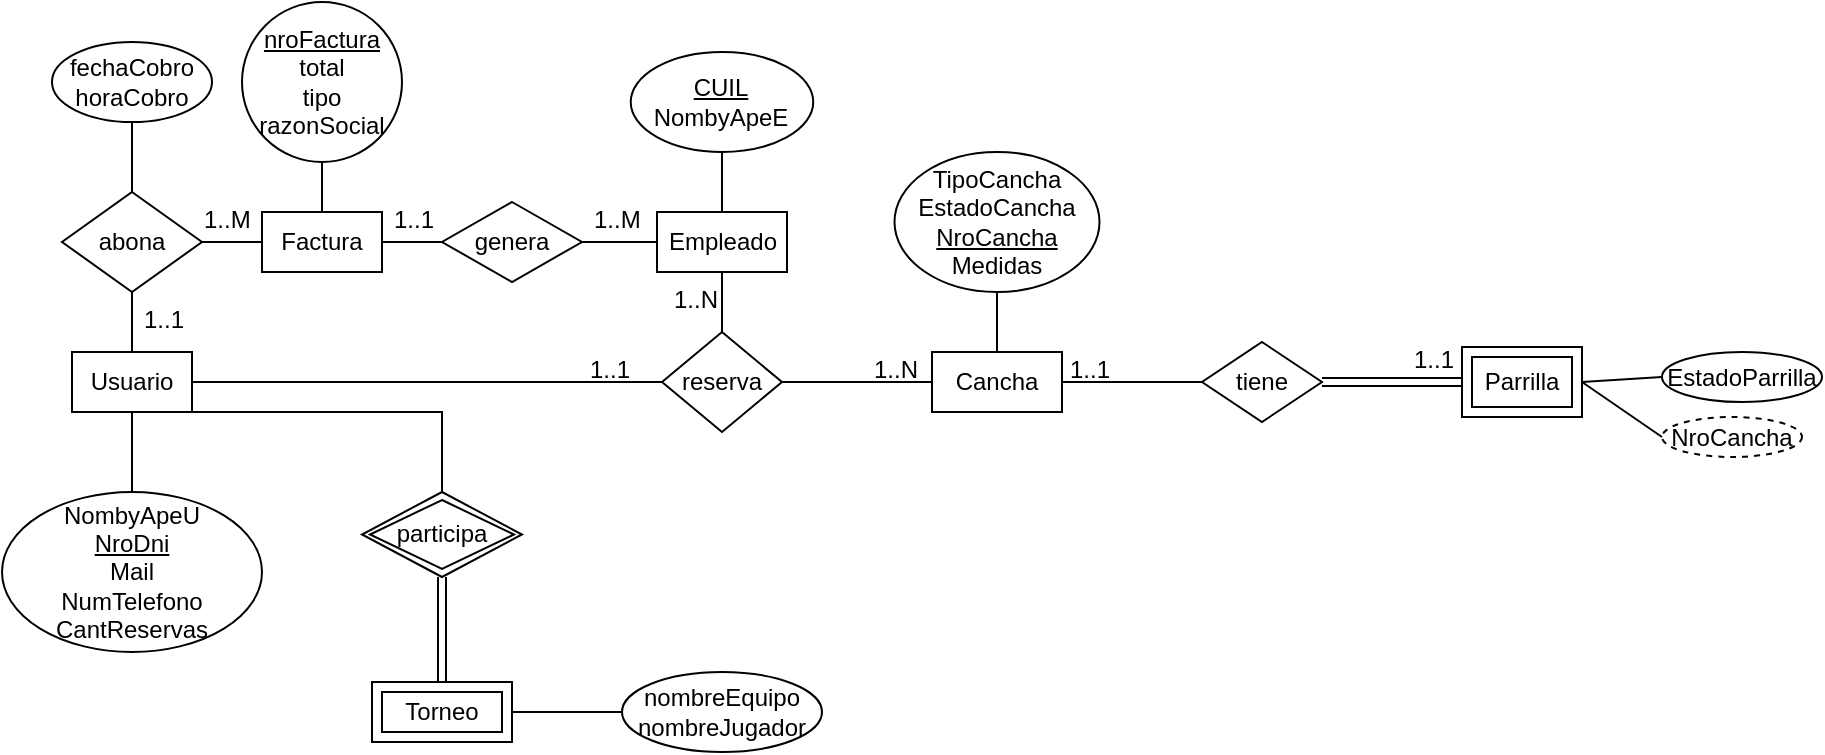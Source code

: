 <mxfile version="21.5.0" type="github">
  <diagram id="R2lEEEUBdFMjLlhIrx00" name="Page-1">
    <mxGraphModel dx="1900" dy="541" grid="1" gridSize="10" guides="1" tooltips="1" connect="1" arrows="1" fold="1" page="1" pageScale="1" pageWidth="850" pageHeight="1100" math="0" shadow="0" extFonts="Permanent Marker^https://fonts.googleapis.com/css?family=Permanent+Marker">
      <root>
        <mxCell id="0" />
        <mxCell id="1" parent="0" />
        <mxCell id="_4vAv0WsQ9G2U_fG6m3y-1" value="Usuario" style="whiteSpace=wrap;html=1;align=center;" parent="1" vertex="1">
          <mxGeometry x="-25" y="175" width="60" height="30" as="geometry" />
        </mxCell>
        <mxCell id="_4vAv0WsQ9G2U_fG6m3y-2" value="Cancha" style="whiteSpace=wrap;html=1;align=center;" parent="1" vertex="1">
          <mxGeometry x="405" y="175" width="65" height="30" as="geometry" />
        </mxCell>
        <mxCell id="_4vAv0WsQ9G2U_fG6m3y-4" value="Empleado" style="whiteSpace=wrap;html=1;align=center;" parent="1" vertex="1">
          <mxGeometry x="267.5" y="105" width="65" height="30" as="geometry" />
        </mxCell>
        <mxCell id="_4vAv0WsQ9G2U_fG6m3y-5" value="reserva" style="shape=rhombus;perimeter=rhombusPerimeter;whiteSpace=wrap;html=1;align=center;" parent="1" vertex="1">
          <mxGeometry x="270" y="165" width="60" height="50" as="geometry" />
        </mxCell>
        <mxCell id="_4vAv0WsQ9G2U_fG6m3y-6" value="tiene" style="shape=rhombus;perimeter=rhombusPerimeter;whiteSpace=wrap;html=1;align=center;" parent="1" vertex="1">
          <mxGeometry x="540" y="170" width="60" height="40" as="geometry" />
        </mxCell>
        <mxCell id="1q-wLZLnrpGv9T5wbohg-3" value="TipoCancha&lt;br&gt;EstadoCancha&lt;br&gt;&lt;u&gt;NroCancha&lt;/u&gt;&lt;br&gt;Medidas" style="ellipse;whiteSpace=wrap;html=1;align=center;" parent="1" vertex="1">
          <mxGeometry x="386.25" y="75" width="102.5" height="70" as="geometry" />
        </mxCell>
        <mxCell id="1q-wLZLnrpGv9T5wbohg-4" value="" style="endArrow=none;html=1;rounded=0;exitX=0.5;exitY=1;exitDx=0;exitDy=0;entryX=0.5;entryY=0;entryDx=0;entryDy=0;" parent="1" source="1q-wLZLnrpGv9T5wbohg-3" target="_4vAv0WsQ9G2U_fG6m3y-2" edge="1">
          <mxGeometry relative="1" as="geometry">
            <mxPoint x="360" y="195" as="sourcePoint" />
            <mxPoint x="520" y="195" as="targetPoint" />
          </mxGeometry>
        </mxCell>
        <mxCell id="1q-wLZLnrpGv9T5wbohg-6" value="EstadoParrilla" style="ellipse;whiteSpace=wrap;html=1;align=center;" parent="1" vertex="1">
          <mxGeometry x="770" y="175" width="80" height="25" as="geometry" />
        </mxCell>
        <mxCell id="1q-wLZLnrpGv9T5wbohg-7" value="" style="endArrow=none;html=1;rounded=0;exitX=0;exitY=0.5;exitDx=0;exitDy=0;entryX=1;entryY=0.5;entryDx=0;entryDy=0;" parent="1" source="1q-wLZLnrpGv9T5wbohg-6" target="BgZ_WEWUUNkGNV5E6CfD-3" edge="1">
          <mxGeometry relative="1" as="geometry">
            <mxPoint x="490" y="145" as="sourcePoint" />
            <mxPoint x="730" y="190" as="targetPoint" />
          </mxGeometry>
        </mxCell>
        <mxCell id="1q-wLZLnrpGv9T5wbohg-8" value="NombyApeU&lt;br&gt;&lt;u&gt;NroDni&lt;br&gt;&lt;/u&gt;Mail&lt;br&gt;NumTelefono&lt;br&gt;CantReservas" style="ellipse;whiteSpace=wrap;html=1;align=center;" parent="1" vertex="1">
          <mxGeometry x="-60" y="245" width="130" height="80" as="geometry" />
        </mxCell>
        <mxCell id="1q-wLZLnrpGv9T5wbohg-11" value="" style="endArrow=none;html=1;rounded=0;exitX=0.5;exitY=1;exitDx=0;exitDy=0;" parent="1" source="_4vAv0WsQ9G2U_fG6m3y-1" target="1q-wLZLnrpGv9T5wbohg-8" edge="1">
          <mxGeometry relative="1" as="geometry">
            <mxPoint x="55" y="215" as="sourcePoint" />
            <mxPoint x="490" y="305" as="targetPoint" />
          </mxGeometry>
        </mxCell>
        <mxCell id="1q-wLZLnrpGv9T5wbohg-12" value="&lt;u&gt;CUIL&lt;/u&gt;&lt;br&gt;NombyApeE" style="ellipse;whiteSpace=wrap;html=1;align=center;" parent="1" vertex="1">
          <mxGeometry x="254.37" y="25" width="91.25" height="50" as="geometry" />
        </mxCell>
        <mxCell id="1q-wLZLnrpGv9T5wbohg-13" value="" style="endArrow=none;html=1;rounded=0;exitX=0.5;exitY=1;exitDx=0;exitDy=0;entryX=0.5;entryY=0;entryDx=0;entryDy=0;" parent="1" source="1q-wLZLnrpGv9T5wbohg-12" target="_4vAv0WsQ9G2U_fG6m3y-4" edge="1">
          <mxGeometry relative="1" as="geometry">
            <mxPoint x="168.13" y="-15" as="sourcePoint" />
            <mxPoint x="296" y="35" as="targetPoint" />
          </mxGeometry>
        </mxCell>
        <mxCell id="1q-wLZLnrpGv9T5wbohg-14" value="" style="endArrow=none;html=1;rounded=0;entryX=0.5;entryY=0;entryDx=0;entryDy=0;exitX=0.5;exitY=1;exitDx=0;exitDy=0;" parent="1" source="_4vAv0WsQ9G2U_fG6m3y-4" target="_4vAv0WsQ9G2U_fG6m3y-5" edge="1">
          <mxGeometry relative="1" as="geometry">
            <mxPoint x="296" y="65" as="sourcePoint" />
            <mxPoint x="468.75" y="333" as="targetPoint" />
          </mxGeometry>
        </mxCell>
        <mxCell id="1q-wLZLnrpGv9T5wbohg-16" value="" style="endArrow=none;html=1;rounded=0;exitX=1;exitY=0.5;exitDx=0;exitDy=0;entryX=0;entryY=0.5;entryDx=0;entryDy=0;" parent="1" source="_4vAv0WsQ9G2U_fG6m3y-1" target="_4vAv0WsQ9G2U_fG6m3y-5" edge="1">
          <mxGeometry relative="1" as="geometry">
            <mxPoint x="310" y="315" as="sourcePoint" />
            <mxPoint x="470" y="315" as="targetPoint" />
          </mxGeometry>
        </mxCell>
        <mxCell id="1q-wLZLnrpGv9T5wbohg-17" value="" style="endArrow=none;html=1;rounded=0;exitX=1;exitY=0.5;exitDx=0;exitDy=0;entryX=0;entryY=0.5;entryDx=0;entryDy=0;" parent="1" source="_4vAv0WsQ9G2U_fG6m3y-5" target="_4vAv0WsQ9G2U_fG6m3y-2" edge="1">
          <mxGeometry relative="1" as="geometry">
            <mxPoint x="310" y="315" as="sourcePoint" />
            <mxPoint x="470" y="315" as="targetPoint" />
          </mxGeometry>
        </mxCell>
        <mxCell id="1q-wLZLnrpGv9T5wbohg-18" value="" style="endArrow=none;html=1;rounded=0;exitX=0;exitY=0.5;exitDx=0;exitDy=0;entryX=1;entryY=0.5;entryDx=0;entryDy=0;" parent="1" source="_4vAv0WsQ9G2U_fG6m3y-6" target="_4vAv0WsQ9G2U_fG6m3y-2" edge="1">
          <mxGeometry relative="1" as="geometry">
            <mxPoint x="310" y="315" as="sourcePoint" />
            <mxPoint x="470" y="315" as="targetPoint" />
          </mxGeometry>
        </mxCell>
        <mxCell id="1q-wLZLnrpGv9T5wbohg-20" value="1..1" style="text;strokeColor=none;fillColor=none;spacingLeft=4;spacingRight=4;overflow=hidden;rotatable=0;points=[[0,0.5],[1,0.5]];portConstraint=eastwest;fontSize=12;whiteSpace=wrap;html=1;" parent="1" vertex="1">
          <mxGeometry x="227.5" y="170" width="40" height="30" as="geometry" />
        </mxCell>
        <mxCell id="1q-wLZLnrpGv9T5wbohg-21" value="1..N" style="text;strokeColor=none;fillColor=none;spacingLeft=4;spacingRight=4;overflow=hidden;rotatable=0;points=[[0,0.5],[1,0.5]];portConstraint=eastwest;fontSize=12;whiteSpace=wrap;html=1;" parent="1" vertex="1">
          <mxGeometry x="370" y="170" width="40" height="30" as="geometry" />
        </mxCell>
        <mxCell id="1q-wLZLnrpGv9T5wbohg-22" value="1..N" style="text;strokeColor=none;fillColor=none;spacingLeft=4;spacingRight=4;overflow=hidden;rotatable=0;points=[[0,0.5],[1,0.5]];portConstraint=eastwest;fontSize=12;whiteSpace=wrap;html=1;" parent="1" vertex="1">
          <mxGeometry x="270" y="135" width="40" height="30" as="geometry" />
        </mxCell>
        <mxCell id="1q-wLZLnrpGv9T5wbohg-24" value="1..1" style="text;strokeColor=none;fillColor=none;spacingLeft=4;spacingRight=4;overflow=hidden;rotatable=0;points=[[0,0.5],[1,0.5]];portConstraint=eastwest;fontSize=12;whiteSpace=wrap;html=1;" parent="1" vertex="1">
          <mxGeometry x="640" y="165" width="40" height="30" as="geometry" />
        </mxCell>
        <mxCell id="1q-wLZLnrpGv9T5wbohg-26" value="1..1" style="text;strokeColor=none;fillColor=none;spacingLeft=4;spacingRight=4;overflow=hidden;rotatable=0;points=[[0,0.5],[1,0.5]];portConstraint=eastwest;fontSize=12;whiteSpace=wrap;html=1;" parent="1" vertex="1">
          <mxGeometry x="467.5" y="170" width="40" height="30" as="geometry" />
        </mxCell>
        <mxCell id="80cd4duvSJH8SG43MGNK-1" value="Factura" style="whiteSpace=wrap;html=1;align=center;" parent="1" vertex="1">
          <mxGeometry x="70" y="105" width="60" height="30" as="geometry" />
        </mxCell>
        <mxCell id="BgZ_WEWUUNkGNV5E6CfD-3" value="Parrilla" style="shape=ext;margin=3;double=1;whiteSpace=wrap;html=1;align=center;" parent="1" vertex="1">
          <mxGeometry x="670" y="172.5" width="60" height="35" as="geometry" />
        </mxCell>
        <mxCell id="80cd4duvSJH8SG43MGNK-2" value="" style="endArrow=none;html=1;rounded=0;exitX=1;exitY=0.5;exitDx=0;exitDy=0;entryX=0;entryY=0.5;entryDx=0;entryDy=0;" parent="1" source="80cd4duvSJH8SG43MGNK-1" target="rn_fXDwXjcQXkgCYvC7Q-5" edge="1">
          <mxGeometry relative="1" as="geometry">
            <mxPoint x="195" y="-35" as="sourcePoint" />
            <mxPoint x="180" y="115" as="targetPoint" />
          </mxGeometry>
        </mxCell>
        <mxCell id="BgZ_WEWUUNkGNV5E6CfD-4" value="" style="shape=link;html=1;rounded=0;exitX=1;exitY=0.5;exitDx=0;exitDy=0;entryX=0;entryY=0.5;entryDx=0;entryDy=0;" parent="1" source="_4vAv0WsQ9G2U_fG6m3y-6" target="BgZ_WEWUUNkGNV5E6CfD-3" edge="1">
          <mxGeometry relative="1" as="geometry">
            <mxPoint x="600" y="265" as="sourcePoint" />
            <mxPoint x="760" y="265" as="targetPoint" />
          </mxGeometry>
        </mxCell>
        <mxCell id="BgZ_WEWUUNkGNV5E6CfD-5" value="" style="resizable=0;html=1;whiteSpace=wrap;align=right;verticalAlign=bottom;" parent="BgZ_WEWUUNkGNV5E6CfD-4" connectable="0" vertex="1">
          <mxGeometry x="1" relative="1" as="geometry" />
        </mxCell>
        <mxCell id="80cd4duvSJH8SG43MGNK-3" value="abona" style="shape=rhombus;perimeter=rhombusPerimeter;whiteSpace=wrap;html=1;align=center;" parent="1" vertex="1">
          <mxGeometry x="-30" y="95" width="70" height="50" as="geometry" />
        </mxCell>
        <mxCell id="BgZ_WEWUUNkGNV5E6CfD-6" value="NroCancha" style="ellipse;whiteSpace=wrap;html=1;align=center;dashed=1;" parent="1" vertex="1">
          <mxGeometry x="770" y="207.5" width="70" height="20" as="geometry" />
        </mxCell>
        <mxCell id="80cd4duvSJH8SG43MGNK-4" value="" style="endArrow=none;html=1;rounded=0;exitX=0.5;exitY=1;exitDx=0;exitDy=0;entryX=0.5;entryY=0;entryDx=0;entryDy=0;" parent="1" source="80cd4duvSJH8SG43MGNK-3" target="_4vAv0WsQ9G2U_fG6m3y-1" edge="1">
          <mxGeometry relative="1" as="geometry">
            <mxPoint x="35" y="-35" as="sourcePoint" />
            <mxPoint x="-10" y="165" as="targetPoint" />
          </mxGeometry>
        </mxCell>
        <mxCell id="BgZ_WEWUUNkGNV5E6CfD-7" value="" style="endArrow=none;html=1;rounded=0;exitX=1;exitY=0.5;exitDx=0;exitDy=0;entryX=0;entryY=0.5;entryDx=0;entryDy=0;" parent="1" source="BgZ_WEWUUNkGNV5E6CfD-3" target="BgZ_WEWUUNkGNV5E6CfD-6" edge="1">
          <mxGeometry relative="1" as="geometry">
            <mxPoint x="600" y="265" as="sourcePoint" />
            <mxPoint x="760" y="265" as="targetPoint" />
          </mxGeometry>
        </mxCell>
        <mxCell id="80cd4duvSJH8SG43MGNK-9" value="" style="endArrow=none;html=1;rounded=0;entryX=0;entryY=0.5;entryDx=0;entryDy=0;exitX=1;exitY=0.5;exitDx=0;exitDy=0;" parent="1" source="80cd4duvSJH8SG43MGNK-3" target="80cd4duvSJH8SG43MGNK-1" edge="1">
          <mxGeometry relative="1" as="geometry">
            <mxPoint x="65" y="43" as="sourcePoint" />
            <mxPoint x="125" y="75" as="targetPoint" />
          </mxGeometry>
        </mxCell>
        <mxCell id="80cd4duvSJH8SG43MGNK-12" value="&lt;u&gt;nroFactura&lt;/u&gt;&lt;br&gt;total&lt;br&gt;tipo&lt;br&gt;razonSocial" style="ellipse;whiteSpace=wrap;html=1;align=center;" parent="1" vertex="1">
          <mxGeometry x="60" width="80" height="80" as="geometry" />
        </mxCell>
        <mxCell id="80cd4duvSJH8SG43MGNK-13" value="" style="endArrow=none;html=1;rounded=0;entryX=0.5;entryY=1;entryDx=0;entryDy=0;exitX=0.5;exitY=0;exitDx=0;exitDy=0;" parent="1" source="80cd4duvSJH8SG43MGNK-1" target="80cd4duvSJH8SG43MGNK-12" edge="1">
          <mxGeometry relative="1" as="geometry">
            <mxPoint x="180" y="-15" as="sourcePoint" />
            <mxPoint x="180" y="-155" as="targetPoint" />
          </mxGeometry>
        </mxCell>
        <mxCell id="80cd4duvSJH8SG43MGNK-14" value="fechaCobro&lt;br&gt;horaCobro" style="ellipse;whiteSpace=wrap;html=1;align=center;" parent="1" vertex="1">
          <mxGeometry x="-35" y="20" width="80" height="40" as="geometry" />
        </mxCell>
        <mxCell id="80cd4duvSJH8SG43MGNK-15" value="" style="endArrow=none;html=1;rounded=0;exitX=0.5;exitY=1;exitDx=0;exitDy=0;entryX=0.5;entryY=0;entryDx=0;entryDy=0;" parent="1" source="80cd4duvSJH8SG43MGNK-14" target="80cd4duvSJH8SG43MGNK-3" edge="1">
          <mxGeometry relative="1" as="geometry">
            <mxPoint x="350" y="225" as="sourcePoint" />
            <mxPoint x="-25" y="25" as="targetPoint" />
          </mxGeometry>
        </mxCell>
        <mxCell id="rn_fXDwXjcQXkgCYvC7Q-1" value="1..M" style="text;strokeColor=none;fillColor=none;spacingLeft=4;spacingRight=4;overflow=hidden;rotatable=0;points=[[0,0.5],[1,0.5]];portConstraint=eastwest;fontSize=12;whiteSpace=wrap;html=1;" parent="1" vertex="1">
          <mxGeometry x="35" y="95" width="40" height="30" as="geometry" />
        </mxCell>
        <mxCell id="rn_fXDwXjcQXkgCYvC7Q-2" value="1..M" style="text;strokeColor=none;fillColor=none;spacingLeft=4;spacingRight=4;overflow=hidden;rotatable=0;points=[[0,0.5],[1,0.5]];portConstraint=eastwest;fontSize=12;whiteSpace=wrap;html=1;" parent="1" vertex="1">
          <mxGeometry x="230" y="95" width="40" height="30" as="geometry" />
        </mxCell>
        <mxCell id="rn_fXDwXjcQXkgCYvC7Q-3" value="1..1" style="text;strokeColor=none;fillColor=none;spacingLeft=4;spacingRight=4;overflow=hidden;rotatable=0;points=[[0,0.5],[1,0.5]];portConstraint=eastwest;fontSize=12;whiteSpace=wrap;html=1;" parent="1" vertex="1">
          <mxGeometry x="5" y="145" width="40" height="20" as="geometry" />
        </mxCell>
        <mxCell id="rn_fXDwXjcQXkgCYvC7Q-5" value="genera" style="shape=rhombus;perimeter=rhombusPerimeter;whiteSpace=wrap;html=1;align=center;" parent="1" vertex="1">
          <mxGeometry x="160" y="100" width="70" height="40" as="geometry" />
        </mxCell>
        <mxCell id="rn_fXDwXjcQXkgCYvC7Q-8" value="" style="endArrow=none;html=1;rounded=0;entryX=0;entryY=0.5;entryDx=0;entryDy=0;exitX=1;exitY=0.5;exitDx=0;exitDy=0;" parent="1" source="rn_fXDwXjcQXkgCYvC7Q-5" target="_4vAv0WsQ9G2U_fG6m3y-4" edge="1">
          <mxGeometry relative="1" as="geometry">
            <mxPoint x="65" y="65" as="sourcePoint" />
            <mxPoint x="225" y="65" as="targetPoint" />
          </mxGeometry>
        </mxCell>
        <mxCell id="rn_fXDwXjcQXkgCYvC7Q-10" value="1..1" style="text;strokeColor=none;fillColor=none;spacingLeft=4;spacingRight=4;overflow=hidden;rotatable=0;points=[[0,0.5],[1,0.5]];portConstraint=eastwest;fontSize=12;whiteSpace=wrap;html=1;" parent="1" vertex="1">
          <mxGeometry x="130" y="95" width="40" height="30" as="geometry" />
        </mxCell>
        <mxCell id="InGvndpuqUizibMPCBLF-13" value="" style="endArrow=none;html=1;rounded=0;exitX=1;exitY=1;exitDx=0;exitDy=0;" edge="1" parent="1" source="_4vAv0WsQ9G2U_fG6m3y-1" target="InGvndpuqUizibMPCBLF-14">
          <mxGeometry relative="1" as="geometry">
            <mxPoint x="260" y="280" as="sourcePoint" />
            <mxPoint x="160" y="240" as="targetPoint" />
            <Array as="points">
              <mxPoint x="160" y="205" />
            </Array>
          </mxGeometry>
        </mxCell>
        <mxCell id="InGvndpuqUizibMPCBLF-14" value="participa" style="shape=rhombus;double=1;perimeter=rhombusPerimeter;whiteSpace=wrap;html=1;align=center;" vertex="1" parent="1">
          <mxGeometry x="120" y="245" width="80" height="42.5" as="geometry" />
        </mxCell>
        <mxCell id="InGvndpuqUizibMPCBLF-15" value="" style="shape=link;html=1;rounded=0;exitX=0.5;exitY=1;exitDx=0;exitDy=0;" edge="1" parent="1" source="InGvndpuqUizibMPCBLF-14" target="InGvndpuqUizibMPCBLF-17">
          <mxGeometry relative="1" as="geometry">
            <mxPoint x="260" y="280" as="sourcePoint" />
            <mxPoint x="160" y="360" as="targetPoint" />
          </mxGeometry>
        </mxCell>
        <mxCell id="InGvndpuqUizibMPCBLF-21" style="edgeStyle=orthogonalEdgeStyle;rounded=0;orthogonalLoop=1;jettySize=auto;html=1;exitX=1;exitY=0.5;exitDx=0;exitDy=0;entryX=0;entryY=0.5;entryDx=0;entryDy=0;endArrow=none;endFill=0;" edge="1" parent="1" source="InGvndpuqUizibMPCBLF-17" target="InGvndpuqUizibMPCBLF-20">
          <mxGeometry relative="1" as="geometry" />
        </mxCell>
        <mxCell id="InGvndpuqUizibMPCBLF-17" value="Torneo" style="shape=ext;margin=3;double=1;whiteSpace=wrap;html=1;align=center;" vertex="1" parent="1">
          <mxGeometry x="125" y="340" width="70" height="30" as="geometry" />
        </mxCell>
        <mxCell id="InGvndpuqUizibMPCBLF-20" value="nombreEquipo&lt;br&gt;nombreJugador" style="ellipse;whiteSpace=wrap;html=1;align=center;" vertex="1" parent="1">
          <mxGeometry x="250" y="335" width="100" height="40" as="geometry" />
        </mxCell>
      </root>
    </mxGraphModel>
  </diagram>
</mxfile>
